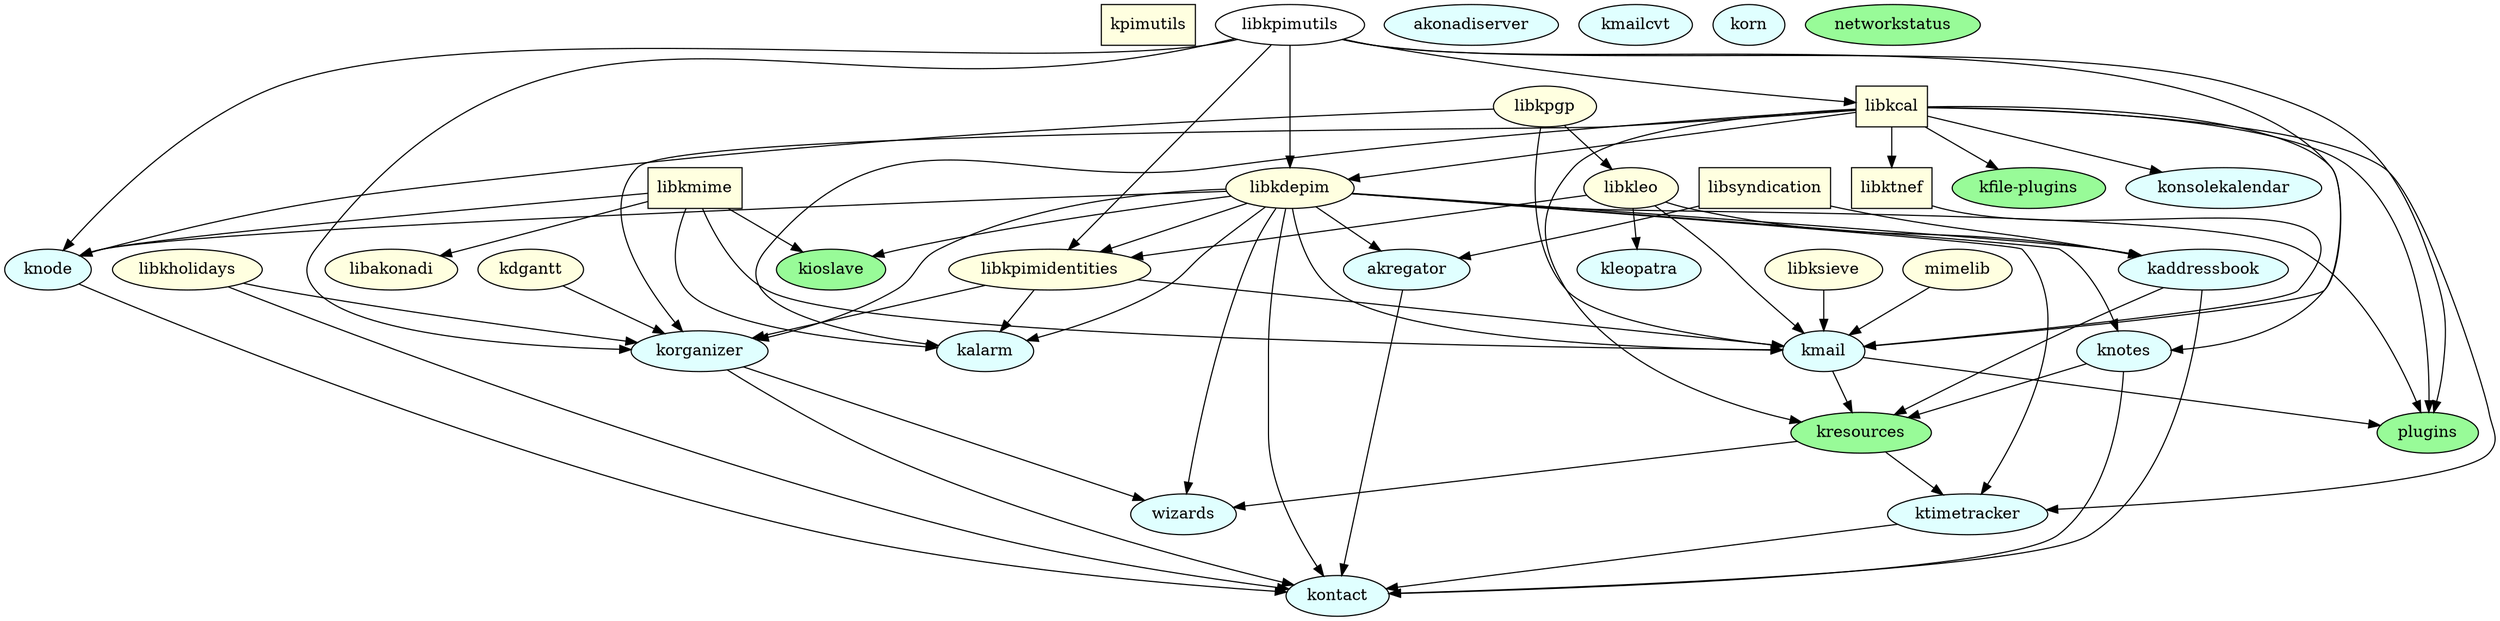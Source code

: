 # to create a ps file use 'dot -Tps -o dependency-graph.ps dependency-graph.dot' (dot it part of the graphviz package)
# This file is also included in Mainpage.dox, so if you change color codings
# etc., you might need to adapt Mainpage.dox as well.
strict digraph "inter-dependency graph for kdepim" {
        /*
           Node definitions
           Put all sub-dirs here.

           Color coding:
           shared libs: lightyellow
           static libs: pink
           plugins or other non-standalone modules: palegreen
           applications: lightcyan
           code generators or other development tools: orange
           disabled: lightgray

           Shapes:
           kdepimlibs: box
           kdepim: ellipse (default)
         */

        /* kdepimlibs */
        "kpimutils"[style=filled, fillcolor=lightyellow, shape=box, URL="../kdepimlibs-apidocs/kpimutils/html/index.html"];
        /* TODO: dependencies incomplete */
        /*"libkabc"[style=filled, fillcolor=lightyellow, shape=box];*/
        /*"libkresources"[style=filled, fillcolor=lightyellow, shape=box];*/
        "libkcal"[style=filled, fillcolor=lightyellow, shape=box, URL="../kdepimlibs-apidocs/kcal/html/index.html"];
        "libktnef"[style=filled, fillcolor=lightyellow, shape=box];
        "libsyndication"[style=filled, fillcolor=lightyellow, shape=box, URL="../kdepimlibs-apidocs/syndication/html/index.html"];
        "libkmime"[style=filled, fillcolor=lightyellow, shape=box, URL="../kdepimlibs-apidocs/kmime/html/index.html"];

        /* kdepim */
        "akonadiserver"[style=filled, fillcolor=lightcyan, URL="akonadi/akonadiserver/html/index.html"];
        "akregator"[style=filled, fillcolor=lightcyan, URL="akregator/html/index.html"];
        /* kabc ?? */
        "kaddressbook"[style=filled, fillcolor=lightcyan, URL="kaddressbook/html/index.html"];
        "kalarm"[style=filled, fillcolor=lightcyan, URL="kalarm/html/index.html"];
        "ktimetracker"[style=filled, fillcolor=lightcyan, URL="ktimetracker/html/index.html"];
        "kdgantt"[style=filled, fillcolor=lightyellow, URL="kdgantt/html/index.html"];
        "kfile-plugins"[style=filled, fillcolor=palegreen];
        "kioslave"[style=filled, fillcolor=palegreen, URL="kioslave/html/index.html"];
        "kleopatra"[style=filled, fillcolor=lightcyan, URL="kleopatra/html/index.html"];
        "kmail"[style=filled, fillcolor=lightcyan, URL="kmail/html/index.html"];
        "kmailcvt"[style=filled, fillcolor=lightcyan];
        "knode"[style=filled, fillcolor=lightcyan, URL="knode/html/index.html"];
        "knotes"[style=filled, fillcolor=lightcyan, URL="knotes/html/index.html"];
        "konsolekalendar"[style=filled, fillcolor=lightcyan, URL="konsolekalendar/html/index.html"];
        "kontact"[style=filled, fillcolor=lightcyan, URL="kontact/html/index.html"];
        "korganizer"[style=filled, fillcolor=lightcyan, URL="korganizer/html/index.html"];
        "korn"[style=filled, fillcolor=lightcyan];
        "kresources"[style=filled, fillcolor=palegreen];
        "libakonadi"[style=filled, fillcolor=lightyellow, URL="akonadi/libakonadi/html/index.html"];
        "libkdepim"[style=filled, fillcolor=lightyellow, URL="libkdepim/html/index.html"];
        "libkholidays"[style=filled, fillcolor=lightyellow, URL="libkholidays/html/index.html"];
        "libkleo"[style=filled, fillcolor=lightyellow, URL="libkleo/html/index.html"];
        "libkpgp"[style=filled, fillcolor=lightyellow, URL="libkpgp/html/index.html"];
        "libkpimidentities"[style=filled, fillcolor=lightyellow, URL="libkpimidentities/html/index.html"];
        "libksieve"[style=filled, fillcolor=lightyellow];
        "mimelib"[style=filled, fillcolor=lightyellow];
        "networkstatus"[style=filled, fillcolor=palegreen];
        "plugins"[style=filled, fillcolor=palegreen];
        "wizards"[style=filled, fillcolor=lightcyan];

        /*
           Edge definitions
           Put all compile-time dependencies here.
        */
        "akregator" -> "kontact";
        "libkleo" -> "kleopatra";
        "libkleo" -> "kaddressbook";
        "libkleo" -> "kmail";
        "libkleo" -> "libkpimidentities";
        "kaddressbook" -> "kontact";
        "kaddressbook" -> "kresources";
        "kdgantt" -> "korganizer";
        "kmail" -> "kresources";
        "kmail" -> "plugins";
        "knotes" -> "kontact";
        "knotes" -> "kresources";
        "korganizer" -> "kontact";
        "korganizer" -> "wizards";
        "kresources" -> "ktimetracker";
        "kresources" -> "wizards";
        "libkpimutils" -> "kmail";
        "libkpimutils" -> "knode";
        "libkpimutils" -> "korganizer";
        "libkpimutils" -> "libkcal";
        "libkpimutils" -> "libkdepim";
        "libkpimutils" -> "libkpimidentities";
        "libkpimutils" -> "plugins";
        "libkcal" -> "kalarm";
        "libkcal" -> "ktimetracker";
        "libkcal" -> "kfile-plugins";
        "libkcal" -> "knotes";
        "libkcal" -> "konsolekalendar";
        "libkcal" -> "korganizer";
        "libkcal" -> "kresources";
        "libkcal" -> "libkdepim";
        "libkcal" -> "plugins";
        "libkcal" -> "libktnef"
        "libkdepim" -> "akregator";
        "libkdepim" -> "kaddressbook";
        "libkdepim" -> "kalarm";
        "libkdepim" -> "ktimetracker";
        "libkdepim" -> "kioslave";
        "libkdepim" -> "kmail";
        "libkdepim" -> "knode";
        "libkdepim" -> "knotes";
        "libkdepim" -> "kontact";
        "libkdepim" -> "korganizer";
        "libkdepim" -> "libkpimidentities";
        "libkdepim" -> "plugins";
        "libkdepim" -> "wizards";
        "libkholidays" -> "kontact";
        "libkholidays" -> "korganizer";
        "libkmime" -> "kalarm";
        "libkmime" -> "kioslave";
        "libkmime" -> "kmail";
        "libkmime" -> "knode";
        "libkmime" -> "libakonadi";
        "libkpgp" -> "kmail";
        "libkpgp" -> "knode";
        "libkpgp" -> "libkleo";
        "libkpimidentities" -> "kmail";
        "libkpimidentities" -> "korganizer";
        "libkpimidentities" -> "kalarm";
        "libksieve" -> "kmail";
        "mimelib" -> "kmail";
        "ktimetracker" -> "kontact";
        "knode" -> "kontact";
        "libsyndication" -> "akregator";
        "libsyndication" -> "kaddressbook";
        "libktnef" -> "kmail";
        /* TODO: kabc deps incomplete
        "libkabc" -> "libkcal";
        "libkabc" -> "libktnef";*/
}


